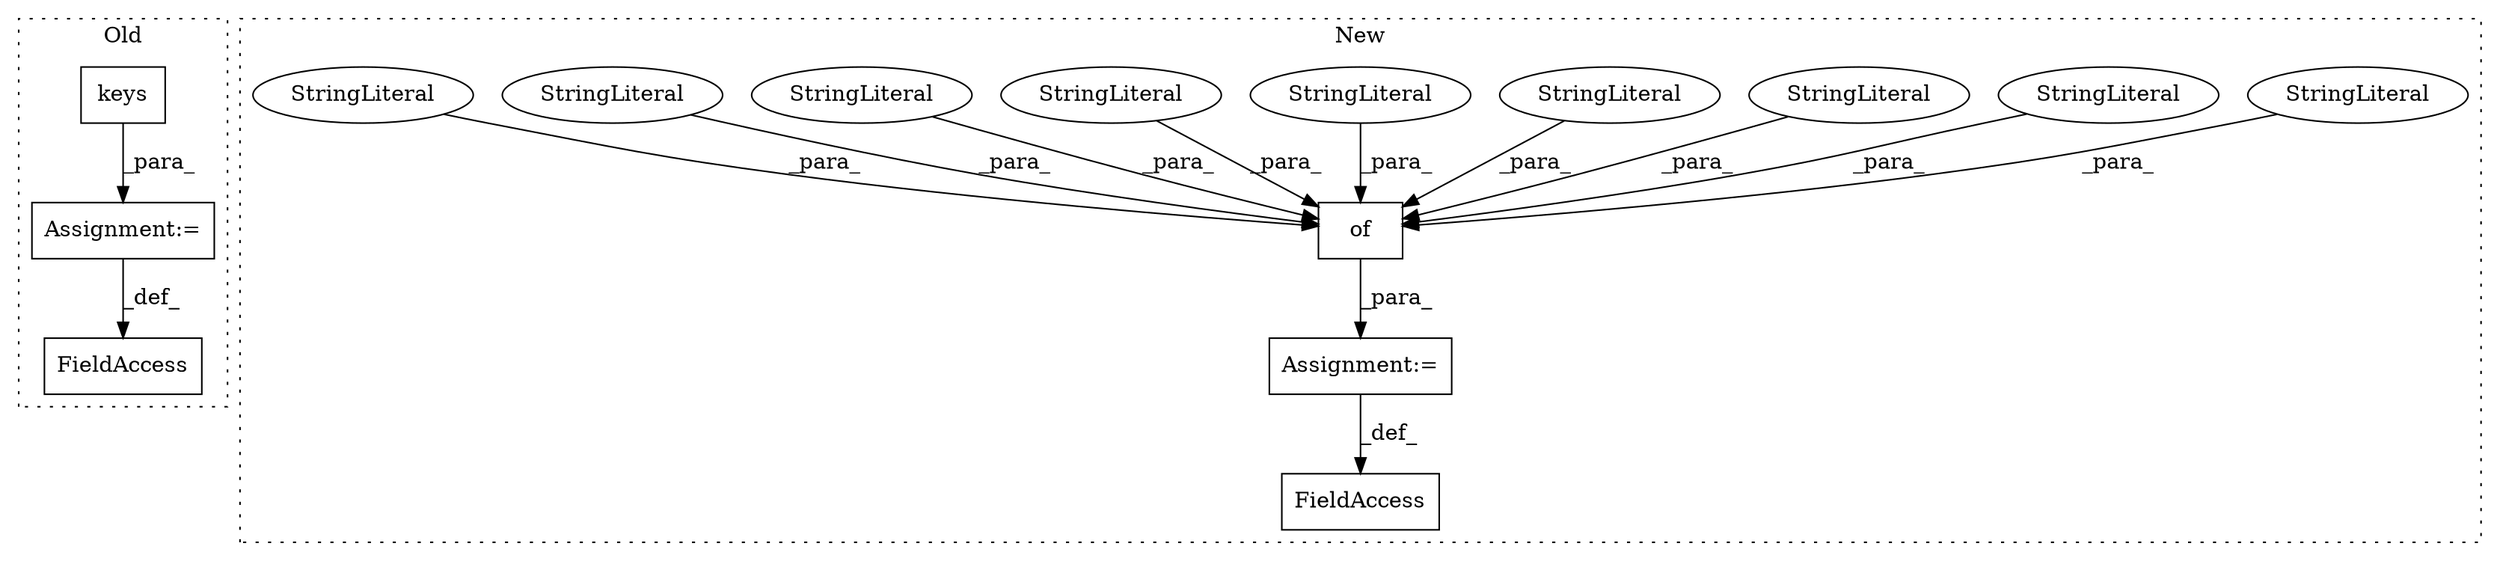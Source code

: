 digraph G {
subgraph cluster0 {
1 [label="keys" a="32" s="29109" l="6" shape="box"];
4 [label="Assignment:=" a="7" s="29055" l="1" shape="box"];
12 [label="FieldAccess" a="22" s="29030" l="25" shape="box"];
label = "Old";
style="dotted";
}
subgraph cluster1 {
2 [label="of" a="32" s="23593,24174" l="3,1" shape="box"];
3 [label="Assignment:=" a="7" s="23588" l="1" shape="box"];
5 [label="StringLiteral" a="45" s="23722" l="11" shape="ellipse"];
6 [label="StringLiteral" a="45" s="24065" l="7" shape="ellipse"];
7 [label="StringLiteral" a="45" s="23887" l="17" shape="ellipse"];
8 [label="StringLiteral" a="45" s="23784" l="11" shape="ellipse"];
9 [label="StringLiteral" a="45" s="24121" l="7" shape="ellipse"];
10 [label="StringLiteral" a="45" s="24148" l="8" shape="ellipse"];
11 [label="StringLiteral" a="45" s="23852" l="11" shape="ellipse"];
13 [label="FieldAccess" a="22" s="23572" l="16" shape="box"];
14 [label="StringLiteral" a="45" s="23993" l="17" shape="ellipse"];
15 [label="StringLiteral" a="45" s="24030" l="11" shape="ellipse"];
label = "New";
style="dotted";
}
1 -> 4 [label="_para_"];
2 -> 3 [label="_para_"];
3 -> 13 [label="_def_"];
4 -> 12 [label="_def_"];
5 -> 2 [label="_para_"];
6 -> 2 [label="_para_"];
7 -> 2 [label="_para_"];
8 -> 2 [label="_para_"];
9 -> 2 [label="_para_"];
10 -> 2 [label="_para_"];
11 -> 2 [label="_para_"];
14 -> 2 [label="_para_"];
15 -> 2 [label="_para_"];
}